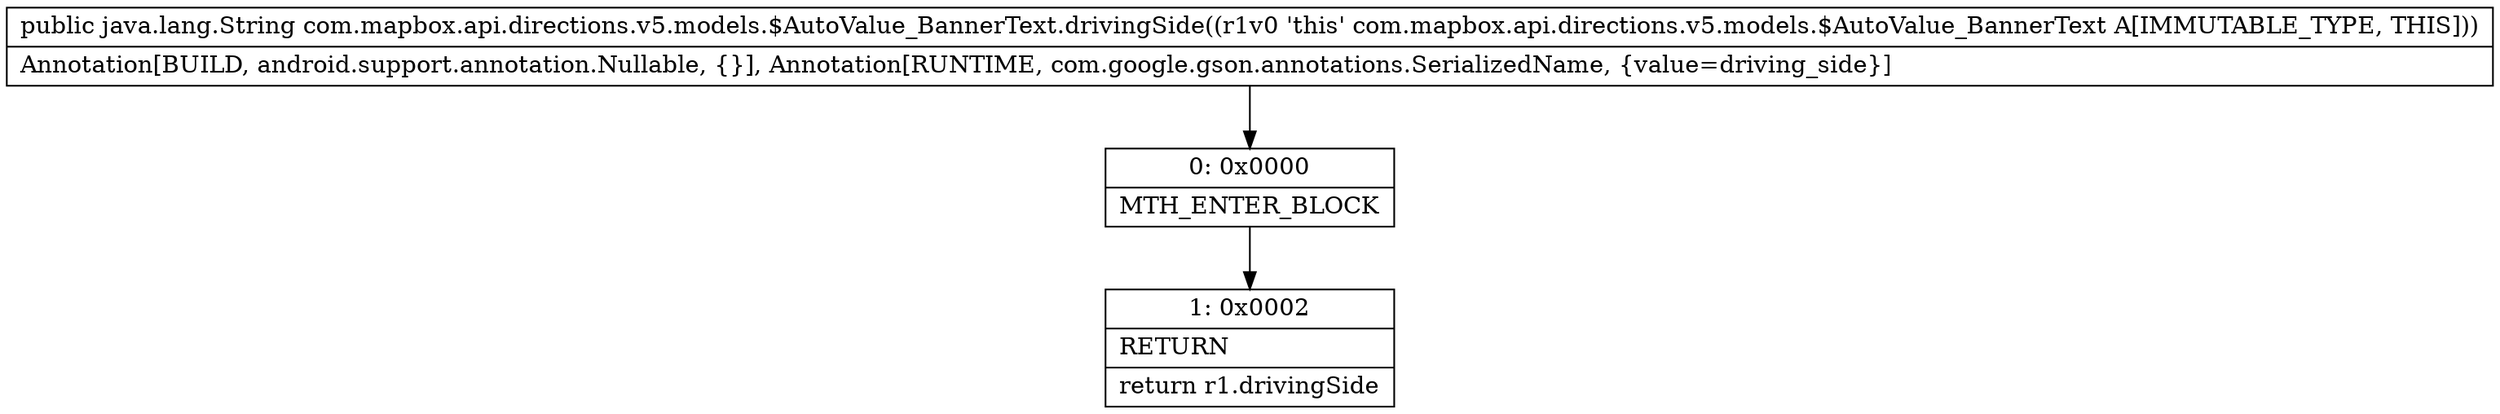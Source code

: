 digraph "CFG forcom.mapbox.api.directions.v5.models.$AutoValue_BannerText.drivingSide()Ljava\/lang\/String;" {
Node_0 [shape=record,label="{0\:\ 0x0000|MTH_ENTER_BLOCK\l}"];
Node_1 [shape=record,label="{1\:\ 0x0002|RETURN\l|return r1.drivingSide\l}"];
MethodNode[shape=record,label="{public java.lang.String com.mapbox.api.directions.v5.models.$AutoValue_BannerText.drivingSide((r1v0 'this' com.mapbox.api.directions.v5.models.$AutoValue_BannerText A[IMMUTABLE_TYPE, THIS]))  | Annotation[BUILD, android.support.annotation.Nullable, \{\}], Annotation[RUNTIME, com.google.gson.annotations.SerializedName, \{value=driving_side\}]\l}"];
MethodNode -> Node_0;
Node_0 -> Node_1;
}

